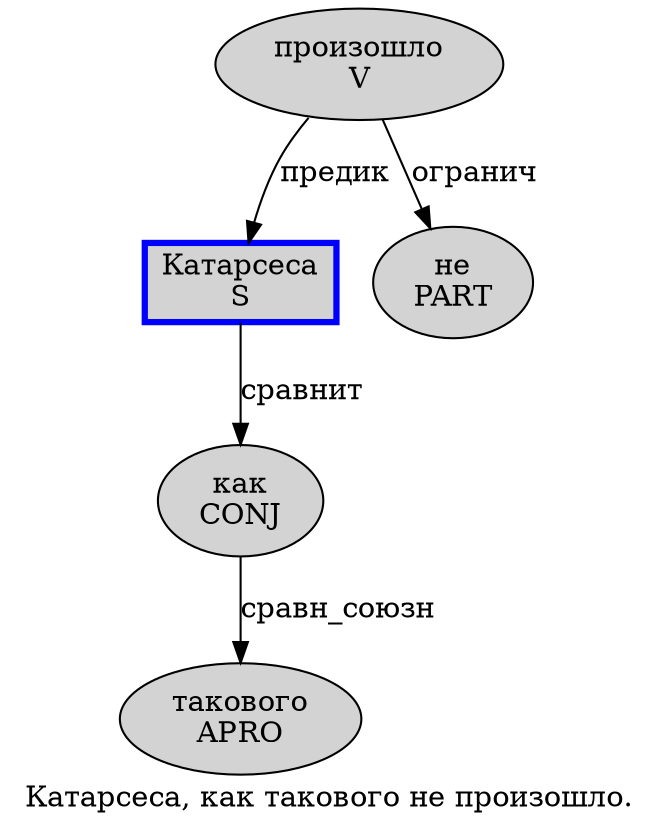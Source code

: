 digraph SENTENCE_1627 {
	graph [label="Катарсеса, как такового не произошло."]
	node [style=filled]
		0 [label="Катарсеса
S" color=blue fillcolor=lightgray penwidth=3 shape=box]
		2 [label="как
CONJ" color="" fillcolor=lightgray penwidth=1 shape=ellipse]
		3 [label="такового
APRO" color="" fillcolor=lightgray penwidth=1 shape=ellipse]
		4 [label="не
PART" color="" fillcolor=lightgray penwidth=1 shape=ellipse]
		5 [label="произошло
V" color="" fillcolor=lightgray penwidth=1 shape=ellipse]
			5 -> 0 [label="предик"]
			5 -> 4 [label="огранич"]
			0 -> 2 [label="сравнит"]
			2 -> 3 [label="сравн_союзн"]
}